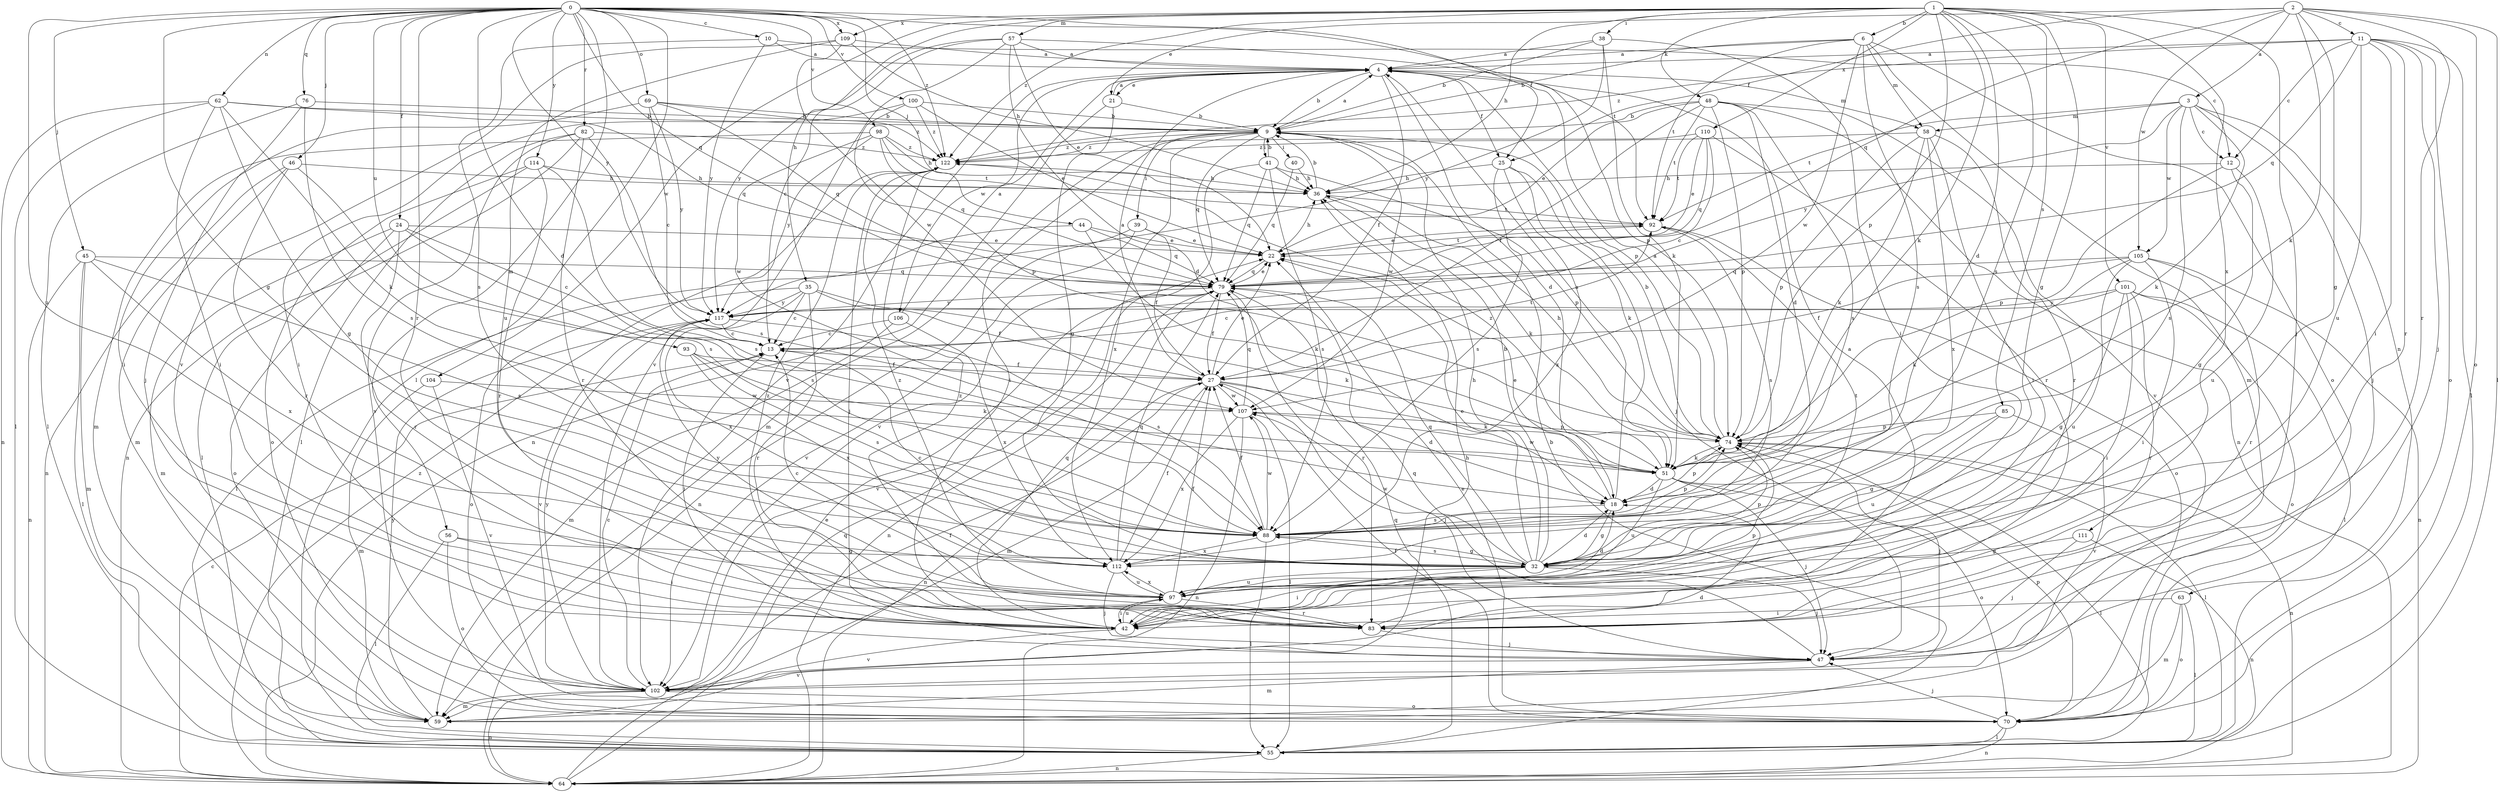 strict digraph  {
0;
1;
2;
3;
4;
6;
9;
10;
11;
12;
13;
18;
21;
22;
24;
25;
27;
32;
35;
36;
38;
39;
40;
41;
42;
44;
45;
46;
47;
48;
51;
55;
56;
57;
58;
59;
62;
63;
64;
69;
70;
74;
76;
79;
82;
83;
85;
88;
92;
93;
97;
98;
100;
101;
102;
104;
105;
106;
107;
109;
110;
111;
112;
114;
117;
122;
0 -> 10  [label=c];
0 -> 18  [label=d];
0 -> 24  [label=f];
0 -> 25  [label=f];
0 -> 32  [label=g];
0 -> 44  [label=j];
0 -> 45  [label=j];
0 -> 46  [label=j];
0 -> 55  [label=l];
0 -> 56  [label=m];
0 -> 62  [label=n];
0 -> 69  [label=o];
0 -> 76  [label=q];
0 -> 79  [label=q];
0 -> 82  [label=r];
0 -> 83  [label=r];
0 -> 92  [label=t];
0 -> 93  [label=u];
0 -> 97  [label=u];
0 -> 98  [label=v];
0 -> 100  [label=v];
0 -> 109  [label=x];
0 -> 114  [label=y];
0 -> 117  [label=y];
0 -> 122  [label=z];
1 -> 6  [label=b];
1 -> 18  [label=d];
1 -> 32  [label=g];
1 -> 35  [label=h];
1 -> 36  [label=h];
1 -> 38  [label=i];
1 -> 47  [label=j];
1 -> 48  [label=k];
1 -> 51  [label=k];
1 -> 57  [label=m];
1 -> 74  [label=p];
1 -> 85  [label=s];
1 -> 88  [label=s];
1 -> 101  [label=v];
1 -> 104  [label=w];
1 -> 109  [label=x];
1 -> 110  [label=x];
1 -> 111  [label=x];
1 -> 122  [label=z];
2 -> 3  [label=a];
2 -> 11  [label=c];
2 -> 21  [label=e];
2 -> 25  [label=f];
2 -> 32  [label=g];
2 -> 51  [label=k];
2 -> 55  [label=l];
2 -> 70  [label=o];
2 -> 79  [label=q];
2 -> 83  [label=r];
2 -> 105  [label=w];
3 -> 12  [label=c];
3 -> 47  [label=j];
3 -> 51  [label=k];
3 -> 58  [label=m];
3 -> 63  [label=n];
3 -> 88  [label=s];
3 -> 92  [label=t];
3 -> 105  [label=w];
3 -> 117  [label=y];
4 -> 9  [label=b];
4 -> 18  [label=d];
4 -> 21  [label=e];
4 -> 25  [label=f];
4 -> 27  [label=f];
4 -> 58  [label=m];
4 -> 74  [label=p];
4 -> 102  [label=v];
4 -> 106  [label=w];
6 -> 4  [label=a];
6 -> 9  [label=b];
6 -> 58  [label=m];
6 -> 59  [label=m];
6 -> 70  [label=o];
6 -> 88  [label=s];
6 -> 92  [label=t];
6 -> 107  [label=w];
9 -> 4  [label=a];
9 -> 39  [label=i];
9 -> 40  [label=i];
9 -> 41  [label=i];
9 -> 42  [label=i];
9 -> 59  [label=m];
9 -> 79  [label=q];
9 -> 107  [label=w];
9 -> 112  [label=x];
9 -> 122  [label=z];
10 -> 4  [label=a];
10 -> 12  [label=c];
10 -> 88  [label=s];
10 -> 117  [label=y];
11 -> 4  [label=a];
11 -> 12  [label=c];
11 -> 42  [label=i];
11 -> 47  [label=j];
11 -> 55  [label=l];
11 -> 70  [label=o];
11 -> 79  [label=q];
11 -> 83  [label=r];
11 -> 97  [label=u];
11 -> 122  [label=z];
12 -> 32  [label=g];
12 -> 36  [label=h];
12 -> 74  [label=p];
12 -> 97  [label=u];
13 -> 27  [label=f];
13 -> 42  [label=i];
18 -> 4  [label=a];
18 -> 22  [label=e];
18 -> 32  [label=g];
18 -> 74  [label=p];
18 -> 88  [label=s];
21 -> 4  [label=a];
21 -> 9  [label=b];
21 -> 32  [label=g];
21 -> 64  [label=n];
22 -> 36  [label=h];
22 -> 79  [label=q];
22 -> 92  [label=t];
24 -> 13  [label=c];
24 -> 22  [label=e];
24 -> 59  [label=m];
24 -> 70  [label=o];
24 -> 83  [label=r];
24 -> 88  [label=s];
25 -> 36  [label=h];
25 -> 47  [label=j];
25 -> 51  [label=k];
25 -> 88  [label=s];
25 -> 112  [label=x];
27 -> 4  [label=a];
27 -> 18  [label=d];
27 -> 22  [label=e];
27 -> 47  [label=j];
27 -> 51  [label=k];
27 -> 59  [label=m];
27 -> 64  [label=n];
27 -> 92  [label=t];
27 -> 107  [label=w];
32 -> 9  [label=b];
32 -> 13  [label=c];
32 -> 18  [label=d];
32 -> 22  [label=e];
32 -> 36  [label=h];
32 -> 42  [label=i];
32 -> 47  [label=j];
32 -> 74  [label=p];
32 -> 79  [label=q];
32 -> 88  [label=s];
32 -> 92  [label=t];
32 -> 97  [label=u];
32 -> 107  [label=w];
35 -> 13  [label=c];
35 -> 27  [label=f];
35 -> 51  [label=k];
35 -> 70  [label=o];
35 -> 83  [label=r];
35 -> 112  [label=x];
35 -> 117  [label=y];
36 -> 9  [label=b];
36 -> 51  [label=k];
36 -> 92  [label=t];
38 -> 4  [label=a];
38 -> 9  [label=b];
38 -> 42  [label=i];
38 -> 51  [label=k];
38 -> 117  [label=y];
39 -> 22  [label=e];
39 -> 27  [label=f];
39 -> 64  [label=n];
39 -> 102  [label=v];
40 -> 36  [label=h];
40 -> 79  [label=q];
41 -> 9  [label=b];
41 -> 36  [label=h];
41 -> 74  [label=p];
41 -> 79  [label=q];
41 -> 88  [label=s];
41 -> 102  [label=v];
42 -> 74  [label=p];
42 -> 79  [label=q];
42 -> 97  [label=u];
42 -> 102  [label=v];
42 -> 122  [label=z];
44 -> 22  [label=e];
44 -> 51  [label=k];
44 -> 55  [label=l];
44 -> 79  [label=q];
45 -> 55  [label=l];
45 -> 59  [label=m];
45 -> 64  [label=n];
45 -> 79  [label=q];
45 -> 88  [label=s];
45 -> 112  [label=x];
46 -> 36  [label=h];
46 -> 59  [label=m];
46 -> 64  [label=n];
46 -> 83  [label=r];
46 -> 88  [label=s];
47 -> 59  [label=m];
47 -> 79  [label=q];
47 -> 102  [label=v];
48 -> 9  [label=b];
48 -> 18  [label=d];
48 -> 22  [label=e];
48 -> 27  [label=f];
48 -> 64  [label=n];
48 -> 74  [label=p];
48 -> 88  [label=s];
48 -> 92  [label=t];
48 -> 102  [label=v];
51 -> 18  [label=d];
51 -> 47  [label=j];
51 -> 55  [label=l];
51 -> 70  [label=o];
51 -> 97  [label=u];
51 -> 107  [label=w];
51 -> 122  [label=z];
55 -> 9  [label=b];
55 -> 64  [label=n];
55 -> 79  [label=q];
56 -> 32  [label=g];
56 -> 42  [label=i];
56 -> 55  [label=l];
56 -> 70  [label=o];
57 -> 4  [label=a];
57 -> 13  [label=c];
57 -> 18  [label=d];
57 -> 22  [label=e];
57 -> 74  [label=p];
57 -> 102  [label=v];
57 -> 117  [label=y];
58 -> 42  [label=i];
58 -> 51  [label=k];
58 -> 74  [label=p];
58 -> 83  [label=r];
58 -> 112  [label=x];
58 -> 122  [label=z];
59 -> 36  [label=h];
59 -> 117  [label=y];
62 -> 9  [label=b];
62 -> 32  [label=g];
62 -> 42  [label=i];
62 -> 51  [label=k];
62 -> 55  [label=l];
62 -> 64  [label=n];
62 -> 79  [label=q];
63 -> 42  [label=i];
63 -> 55  [label=l];
63 -> 59  [label=m];
63 -> 70  [label=o];
64 -> 13  [label=c];
64 -> 22  [label=e];
64 -> 79  [label=q];
64 -> 122  [label=z];
69 -> 9  [label=b];
69 -> 13  [label=c];
69 -> 42  [label=i];
69 -> 79  [label=q];
69 -> 117  [label=y];
69 -> 122  [label=z];
70 -> 22  [label=e];
70 -> 27  [label=f];
70 -> 47  [label=j];
70 -> 55  [label=l];
70 -> 64  [label=n];
70 -> 74  [label=p];
74 -> 4  [label=a];
74 -> 9  [label=b];
74 -> 36  [label=h];
74 -> 47  [label=j];
74 -> 51  [label=k];
74 -> 55  [label=l];
74 -> 64  [label=n];
76 -> 9  [label=b];
76 -> 47  [label=j];
76 -> 55  [label=l];
76 -> 88  [label=s];
79 -> 22  [label=e];
79 -> 27  [label=f];
79 -> 64  [label=n];
79 -> 83  [label=r];
79 -> 102  [label=v];
79 -> 117  [label=y];
82 -> 55  [label=l];
82 -> 64  [label=n];
82 -> 83  [label=r];
82 -> 88  [label=s];
82 -> 102  [label=v];
82 -> 122  [label=z];
83 -> 4  [label=a];
83 -> 47  [label=j];
83 -> 122  [label=z];
85 -> 32  [label=g];
85 -> 74  [label=p];
85 -> 97  [label=u];
85 -> 102  [label=v];
88 -> 27  [label=f];
88 -> 32  [label=g];
88 -> 55  [label=l];
88 -> 74  [label=p];
88 -> 107  [label=w];
88 -> 112  [label=x];
92 -> 22  [label=e];
92 -> 70  [label=o];
92 -> 88  [label=s];
93 -> 27  [label=f];
93 -> 51  [label=k];
93 -> 88  [label=s];
93 -> 112  [label=x];
97 -> 13  [label=c];
97 -> 18  [label=d];
97 -> 27  [label=f];
97 -> 42  [label=i];
97 -> 83  [label=r];
97 -> 112  [label=x];
97 -> 117  [label=y];
97 -> 122  [label=z];
98 -> 36  [label=h];
98 -> 59  [label=m];
98 -> 79  [label=q];
98 -> 92  [label=t];
98 -> 107  [label=w];
98 -> 117  [label=y];
98 -> 122  [label=z];
100 -> 9  [label=b];
100 -> 22  [label=e];
100 -> 42  [label=i];
100 -> 74  [label=p];
100 -> 122  [label=z];
101 -> 13  [label=c];
101 -> 32  [label=g];
101 -> 42  [label=i];
101 -> 55  [label=l];
101 -> 70  [label=o];
101 -> 83  [label=r];
101 -> 117  [label=y];
102 -> 13  [label=c];
102 -> 18  [label=d];
102 -> 27  [label=f];
102 -> 59  [label=m];
102 -> 64  [label=n];
102 -> 70  [label=o];
102 -> 117  [label=y];
104 -> 59  [label=m];
104 -> 102  [label=v];
104 -> 107  [label=w];
105 -> 27  [label=f];
105 -> 42  [label=i];
105 -> 51  [label=k];
105 -> 64  [label=n];
105 -> 79  [label=q];
105 -> 83  [label=r];
105 -> 97  [label=u];
106 -> 4  [label=a];
106 -> 13  [label=c];
106 -> 59  [label=m];
106 -> 112  [label=x];
107 -> 55  [label=l];
107 -> 64  [label=n];
107 -> 74  [label=p];
107 -> 79  [label=q];
107 -> 112  [label=x];
109 -> 4  [label=a];
109 -> 36  [label=h];
109 -> 97  [label=u];
109 -> 102  [label=v];
109 -> 107  [label=w];
110 -> 13  [label=c];
110 -> 22  [label=e];
110 -> 79  [label=q];
110 -> 83  [label=r];
110 -> 92  [label=t];
110 -> 122  [label=z];
111 -> 32  [label=g];
111 -> 47  [label=j];
111 -> 64  [label=n];
112 -> 27  [label=f];
112 -> 47  [label=j];
112 -> 79  [label=q];
112 -> 97  [label=u];
114 -> 36  [label=h];
114 -> 55  [label=l];
114 -> 70  [label=o];
114 -> 83  [label=r];
114 -> 88  [label=s];
117 -> 13  [label=c];
117 -> 88  [label=s];
117 -> 102  [label=v];
122 -> 36  [label=h];
122 -> 47  [label=j];
}
